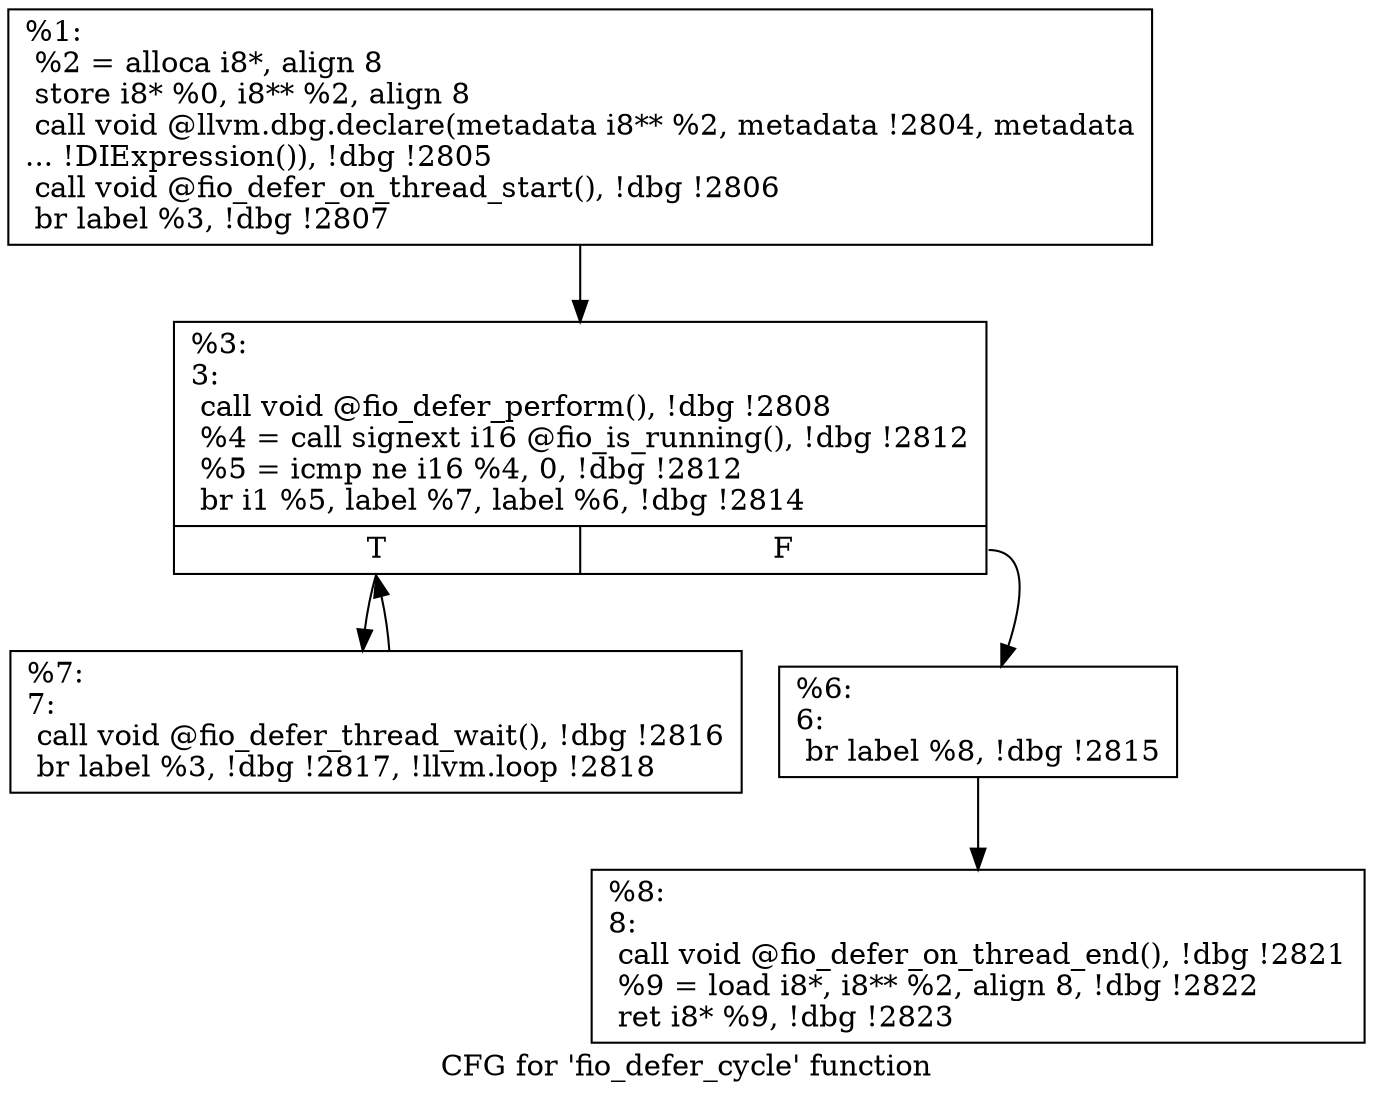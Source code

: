 digraph "CFG for 'fio_defer_cycle' function" {
	label="CFG for 'fio_defer_cycle' function";

	Node0x5568512fd440 [shape=record,label="{%1:\l  %2 = alloca i8*, align 8\l  store i8* %0, i8** %2, align 8\l  call void @llvm.dbg.declare(metadata i8** %2, metadata !2804, metadata\l... !DIExpression()), !dbg !2805\l  call void @fio_defer_on_thread_start(), !dbg !2806\l  br label %3, !dbg !2807\l}"];
	Node0x5568512fd440 -> Node0x5568512fe8e0;
	Node0x5568512fe8e0 [shape=record,label="{%3:\l3:                                                \l  call void @fio_defer_perform(), !dbg !2808\l  %4 = call signext i16 @fio_is_running(), !dbg !2812\l  %5 = icmp ne i16 %4, 0, !dbg !2812\l  br i1 %5, label %7, label %6, !dbg !2814\l|{<s0>T|<s1>F}}"];
	Node0x5568512fe8e0:s0 -> Node0x5568512fe980;
	Node0x5568512fe8e0:s1 -> Node0x5568512fe930;
	Node0x5568512fe930 [shape=record,label="{%6:\l6:                                                \l  br label %8, !dbg !2815\l}"];
	Node0x5568512fe930 -> Node0x5568512fe9d0;
	Node0x5568512fe980 [shape=record,label="{%7:\l7:                                                \l  call void @fio_defer_thread_wait(), !dbg !2816\l  br label %3, !dbg !2817, !llvm.loop !2818\l}"];
	Node0x5568512fe980 -> Node0x5568512fe8e0;
	Node0x5568512fe9d0 [shape=record,label="{%8:\l8:                                                \l  call void @fio_defer_on_thread_end(), !dbg !2821\l  %9 = load i8*, i8** %2, align 8, !dbg !2822\l  ret i8* %9, !dbg !2823\l}"];
}
